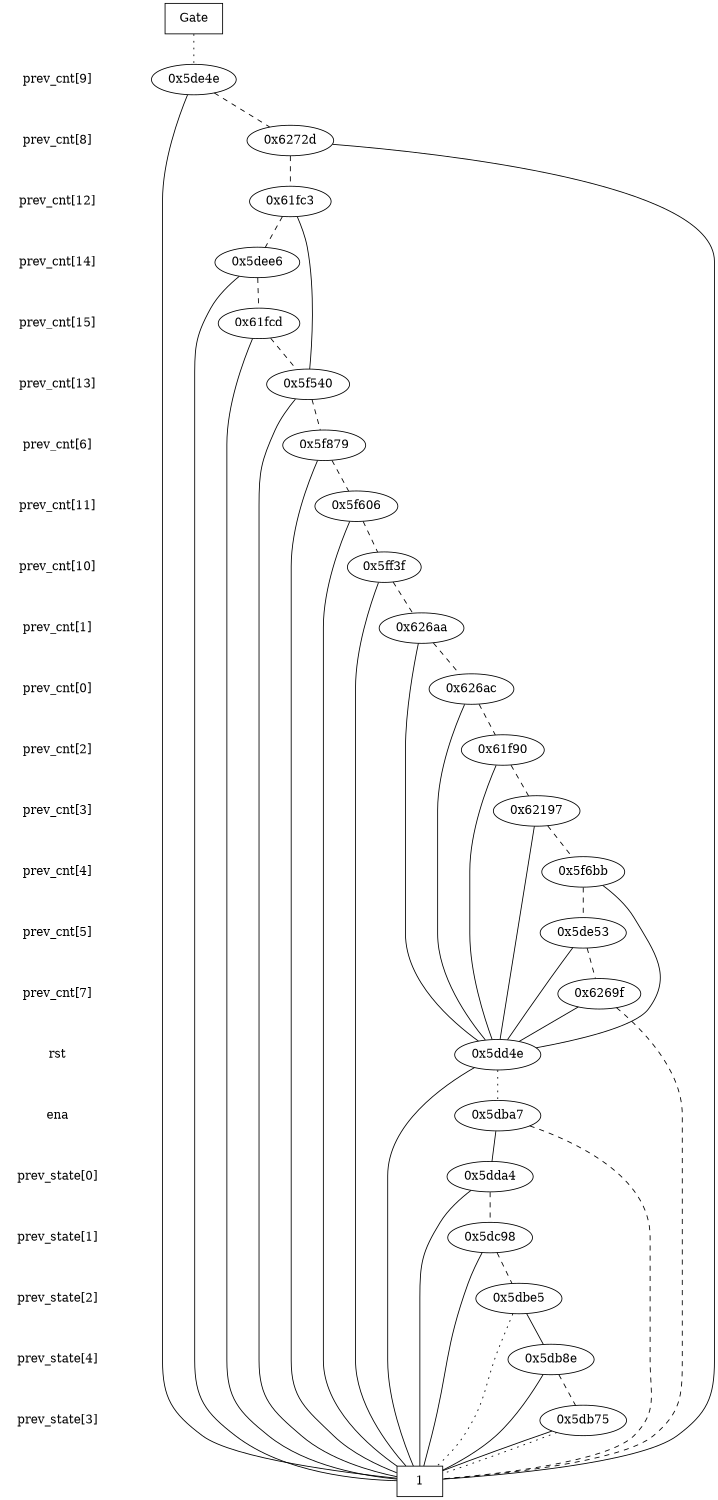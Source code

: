 digraph "DD" {
size = "7.5,10"
center = true;
edge [dir = none];
{ node [shape = plaintext];
  edge [style = invis];
  "CONST NODES" [style = invis];
" prev_cnt[9] " -> " prev_cnt[8] " -> " prev_cnt[12] " -> " prev_cnt[14] " -> " prev_cnt[15] " -> " prev_cnt[13] " -> " prev_cnt[6] " -> " prev_cnt[11] " -> " prev_cnt[10] " -> " prev_cnt[1] " -> " prev_cnt[0] " -> " prev_cnt[2] " -> " prev_cnt[3] " -> " prev_cnt[4] " -> " prev_cnt[5] " -> " prev_cnt[7] " -> " rst " -> " ena " -> " prev_state[0] " -> " prev_state[1] " -> " prev_state[2] " -> " prev_state[4] " -> " prev_state[3] " -> "CONST NODES"; 
}
{ rank = same; node [shape = box]; edge [style = invis];
"  Gate  "; }
{ rank = same; " prev_cnt[9] ";
"0x5de4e";
}
{ rank = same; " prev_cnt[8] ";
"0x6272d";
}
{ rank = same; " prev_cnt[12] ";
"0x61fc3";
}
{ rank = same; " prev_cnt[14] ";
"0x5dee6";
}
{ rank = same; " prev_cnt[15] ";
"0x61fcd";
}
{ rank = same; " prev_cnt[13] ";
"0x5f540";
}
{ rank = same; " prev_cnt[6] ";
"0x5f879";
}
{ rank = same; " prev_cnt[11] ";
"0x5f606";
}
{ rank = same; " prev_cnt[10] ";
"0x5ff3f";
}
{ rank = same; " prev_cnt[1] ";
"0x626aa";
}
{ rank = same; " prev_cnt[0] ";
"0x626ac";
}
{ rank = same; " prev_cnt[2] ";
"0x61f90";
}
{ rank = same; " prev_cnt[3] ";
"0x62197";
}
{ rank = same; " prev_cnt[4] ";
"0x5f6bb";
}
{ rank = same; " prev_cnt[5] ";
"0x5de53";
}
{ rank = same; " prev_cnt[7] ";
"0x6269f";
}
{ rank = same; " rst ";
"0x5dd4e";
}
{ rank = same; " ena ";
"0x5dba7";
}
{ rank = same; " prev_state[0] ";
"0x5dda4";
}
{ rank = same; " prev_state[1] ";
"0x5dc98";
}
{ rank = same; " prev_state[2] ";
"0x5dbe5";
}
{ rank = same; " prev_state[4] ";
"0x5db8e";
}
{ rank = same; " prev_state[3] ";
"0x5db75";
}
{ rank = same; "CONST NODES";
{ node [shape = box]; "0x5db40";
}
}
"  Gate  " -> "0x5de4e" [style = dotted];
"0x5de4e" -> "0x5db40";
"0x5de4e" -> "0x6272d" [style = dashed];
"0x6272d" -> "0x5db40";
"0x6272d" -> "0x61fc3" [style = dashed];
"0x61fc3" -> "0x5f540";
"0x61fc3" -> "0x5dee6" [style = dashed];
"0x5dee6" -> "0x5db40";
"0x5dee6" -> "0x61fcd" [style = dashed];
"0x61fcd" -> "0x5db40";
"0x61fcd" -> "0x5f540" [style = dashed];
"0x5f540" -> "0x5db40";
"0x5f540" -> "0x5f879" [style = dashed];
"0x5f879" -> "0x5db40";
"0x5f879" -> "0x5f606" [style = dashed];
"0x5f606" -> "0x5db40";
"0x5f606" -> "0x5ff3f" [style = dashed];
"0x5ff3f" -> "0x5db40";
"0x5ff3f" -> "0x626aa" [style = dashed];
"0x626aa" -> "0x5dd4e";
"0x626aa" -> "0x626ac" [style = dashed];
"0x626ac" -> "0x5dd4e";
"0x626ac" -> "0x61f90" [style = dashed];
"0x61f90" -> "0x5dd4e";
"0x61f90" -> "0x62197" [style = dashed];
"0x62197" -> "0x5dd4e";
"0x62197" -> "0x5f6bb" [style = dashed];
"0x5f6bb" -> "0x5dd4e";
"0x5f6bb" -> "0x5de53" [style = dashed];
"0x5de53" -> "0x5dd4e";
"0x5de53" -> "0x6269f" [style = dashed];
"0x6269f" -> "0x5dd4e";
"0x6269f" -> "0x5db40" [style = dashed];
"0x5dd4e" -> "0x5db40";
"0x5dd4e" -> "0x5dba7" [style = dotted];
"0x5dba7" -> "0x5dda4";
"0x5dba7" -> "0x5db40" [style = dashed];
"0x5dda4" -> "0x5db40";
"0x5dda4" -> "0x5dc98" [style = dashed];
"0x5dc98" -> "0x5db40";
"0x5dc98" -> "0x5dbe5" [style = dashed];
"0x5dbe5" -> "0x5db8e";
"0x5dbe5" -> "0x5db40" [style = dotted];
"0x5db8e" -> "0x5db40";
"0x5db8e" -> "0x5db75" [style = dashed];
"0x5db75" -> "0x5db40";
"0x5db75" -> "0x5db40" [style = dotted];
"0x5db40" [label = "1"];
}
